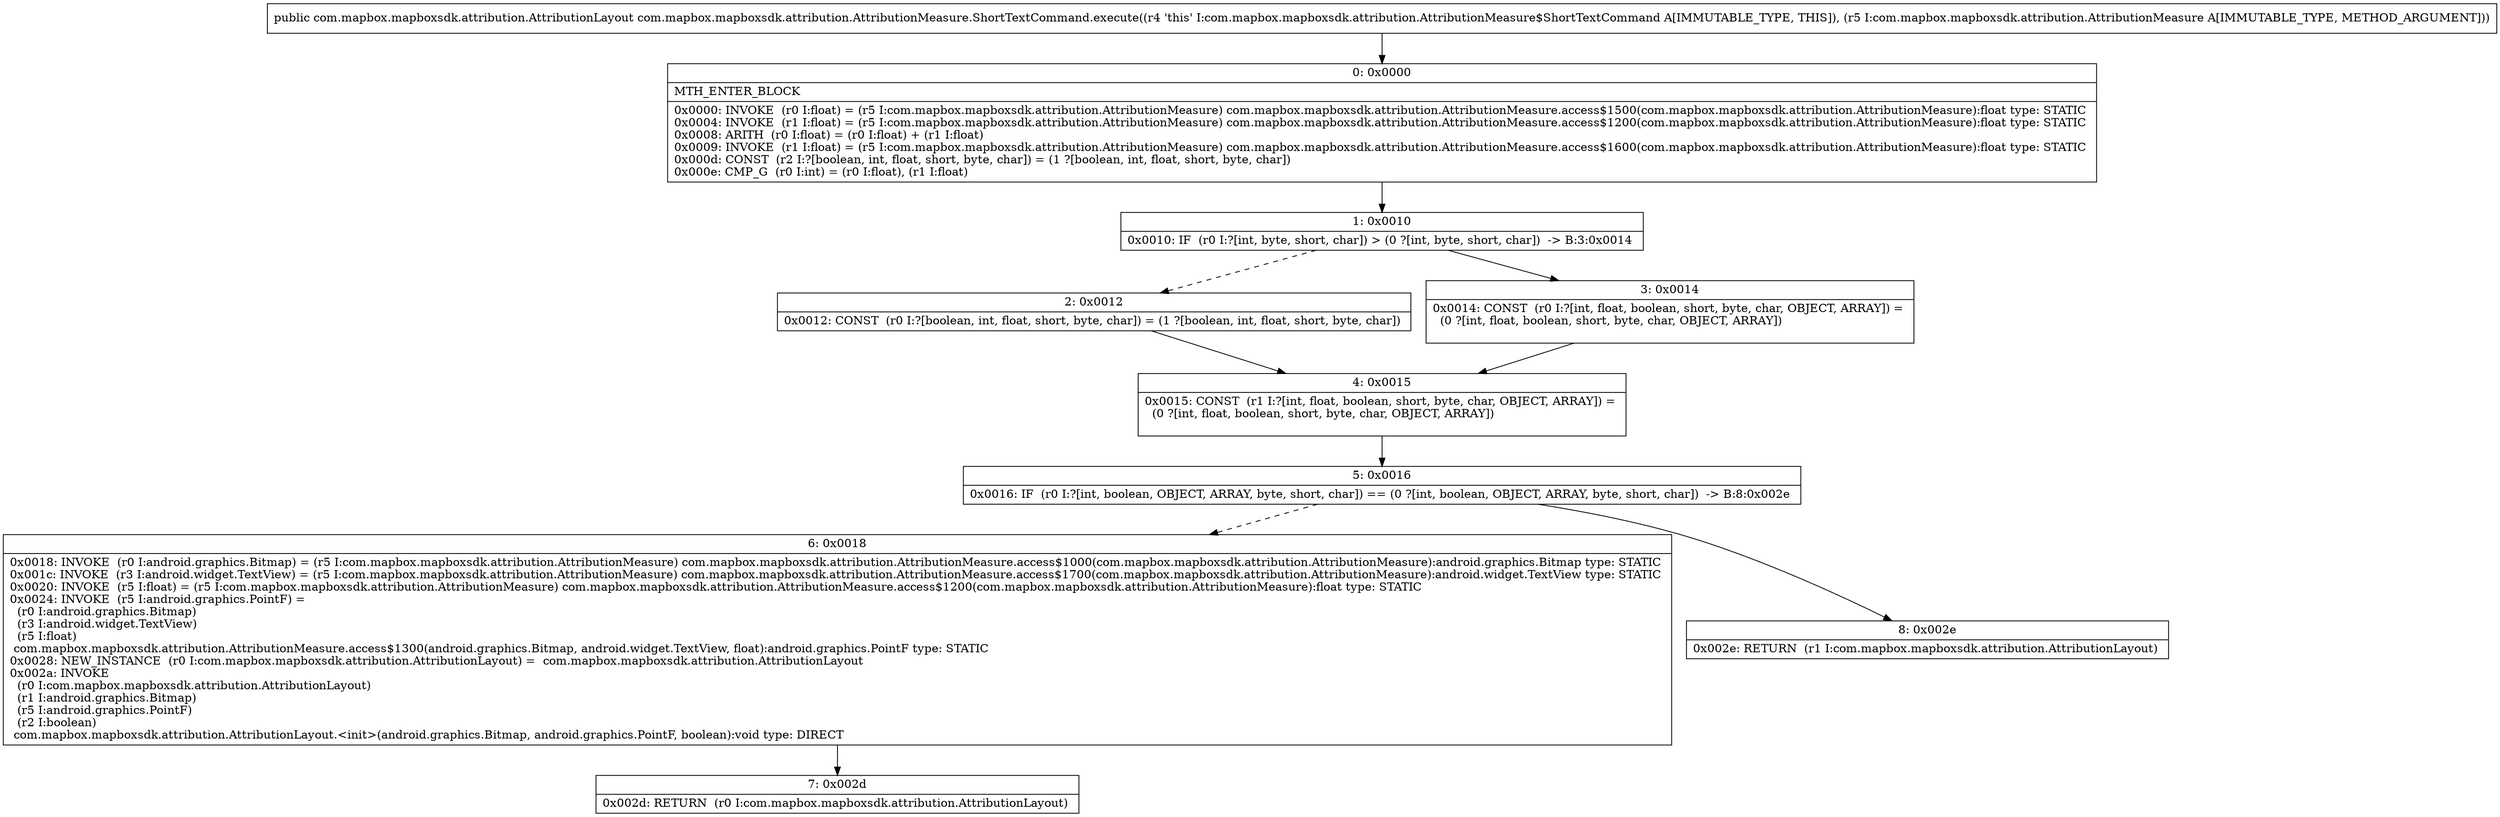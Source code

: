 digraph "CFG forcom.mapbox.mapboxsdk.attribution.AttributionMeasure.ShortTextCommand.execute(Lcom\/mapbox\/mapboxsdk\/attribution\/AttributionMeasure;)Lcom\/mapbox\/mapboxsdk\/attribution\/AttributionLayout;" {
Node_0 [shape=record,label="{0\:\ 0x0000|MTH_ENTER_BLOCK\l|0x0000: INVOKE  (r0 I:float) = (r5 I:com.mapbox.mapboxsdk.attribution.AttributionMeasure) com.mapbox.mapboxsdk.attribution.AttributionMeasure.access$1500(com.mapbox.mapboxsdk.attribution.AttributionMeasure):float type: STATIC \l0x0004: INVOKE  (r1 I:float) = (r5 I:com.mapbox.mapboxsdk.attribution.AttributionMeasure) com.mapbox.mapboxsdk.attribution.AttributionMeasure.access$1200(com.mapbox.mapboxsdk.attribution.AttributionMeasure):float type: STATIC \l0x0008: ARITH  (r0 I:float) = (r0 I:float) + (r1 I:float) \l0x0009: INVOKE  (r1 I:float) = (r5 I:com.mapbox.mapboxsdk.attribution.AttributionMeasure) com.mapbox.mapboxsdk.attribution.AttributionMeasure.access$1600(com.mapbox.mapboxsdk.attribution.AttributionMeasure):float type: STATIC \l0x000d: CONST  (r2 I:?[boolean, int, float, short, byte, char]) = (1 ?[boolean, int, float, short, byte, char]) \l0x000e: CMP_G  (r0 I:int) = (r0 I:float), (r1 I:float) \l}"];
Node_1 [shape=record,label="{1\:\ 0x0010|0x0010: IF  (r0 I:?[int, byte, short, char]) \> (0 ?[int, byte, short, char])  \-\> B:3:0x0014 \l}"];
Node_2 [shape=record,label="{2\:\ 0x0012|0x0012: CONST  (r0 I:?[boolean, int, float, short, byte, char]) = (1 ?[boolean, int, float, short, byte, char]) \l}"];
Node_3 [shape=record,label="{3\:\ 0x0014|0x0014: CONST  (r0 I:?[int, float, boolean, short, byte, char, OBJECT, ARRAY]) = \l  (0 ?[int, float, boolean, short, byte, char, OBJECT, ARRAY])\l \l}"];
Node_4 [shape=record,label="{4\:\ 0x0015|0x0015: CONST  (r1 I:?[int, float, boolean, short, byte, char, OBJECT, ARRAY]) = \l  (0 ?[int, float, boolean, short, byte, char, OBJECT, ARRAY])\l \l}"];
Node_5 [shape=record,label="{5\:\ 0x0016|0x0016: IF  (r0 I:?[int, boolean, OBJECT, ARRAY, byte, short, char]) == (0 ?[int, boolean, OBJECT, ARRAY, byte, short, char])  \-\> B:8:0x002e \l}"];
Node_6 [shape=record,label="{6\:\ 0x0018|0x0018: INVOKE  (r0 I:android.graphics.Bitmap) = (r5 I:com.mapbox.mapboxsdk.attribution.AttributionMeasure) com.mapbox.mapboxsdk.attribution.AttributionMeasure.access$1000(com.mapbox.mapboxsdk.attribution.AttributionMeasure):android.graphics.Bitmap type: STATIC \l0x001c: INVOKE  (r3 I:android.widget.TextView) = (r5 I:com.mapbox.mapboxsdk.attribution.AttributionMeasure) com.mapbox.mapboxsdk.attribution.AttributionMeasure.access$1700(com.mapbox.mapboxsdk.attribution.AttributionMeasure):android.widget.TextView type: STATIC \l0x0020: INVOKE  (r5 I:float) = (r5 I:com.mapbox.mapboxsdk.attribution.AttributionMeasure) com.mapbox.mapboxsdk.attribution.AttributionMeasure.access$1200(com.mapbox.mapboxsdk.attribution.AttributionMeasure):float type: STATIC \l0x0024: INVOKE  (r5 I:android.graphics.PointF) = \l  (r0 I:android.graphics.Bitmap)\l  (r3 I:android.widget.TextView)\l  (r5 I:float)\l com.mapbox.mapboxsdk.attribution.AttributionMeasure.access$1300(android.graphics.Bitmap, android.widget.TextView, float):android.graphics.PointF type: STATIC \l0x0028: NEW_INSTANCE  (r0 I:com.mapbox.mapboxsdk.attribution.AttributionLayout) =  com.mapbox.mapboxsdk.attribution.AttributionLayout \l0x002a: INVOKE  \l  (r0 I:com.mapbox.mapboxsdk.attribution.AttributionLayout)\l  (r1 I:android.graphics.Bitmap)\l  (r5 I:android.graphics.PointF)\l  (r2 I:boolean)\l com.mapbox.mapboxsdk.attribution.AttributionLayout.\<init\>(android.graphics.Bitmap, android.graphics.PointF, boolean):void type: DIRECT \l}"];
Node_7 [shape=record,label="{7\:\ 0x002d|0x002d: RETURN  (r0 I:com.mapbox.mapboxsdk.attribution.AttributionLayout) \l}"];
Node_8 [shape=record,label="{8\:\ 0x002e|0x002e: RETURN  (r1 I:com.mapbox.mapboxsdk.attribution.AttributionLayout) \l}"];
MethodNode[shape=record,label="{public com.mapbox.mapboxsdk.attribution.AttributionLayout com.mapbox.mapboxsdk.attribution.AttributionMeasure.ShortTextCommand.execute((r4 'this' I:com.mapbox.mapboxsdk.attribution.AttributionMeasure$ShortTextCommand A[IMMUTABLE_TYPE, THIS]), (r5 I:com.mapbox.mapboxsdk.attribution.AttributionMeasure A[IMMUTABLE_TYPE, METHOD_ARGUMENT])) }"];
MethodNode -> Node_0;
Node_0 -> Node_1;
Node_1 -> Node_2[style=dashed];
Node_1 -> Node_3;
Node_2 -> Node_4;
Node_3 -> Node_4;
Node_4 -> Node_5;
Node_5 -> Node_6[style=dashed];
Node_5 -> Node_8;
Node_6 -> Node_7;
}


